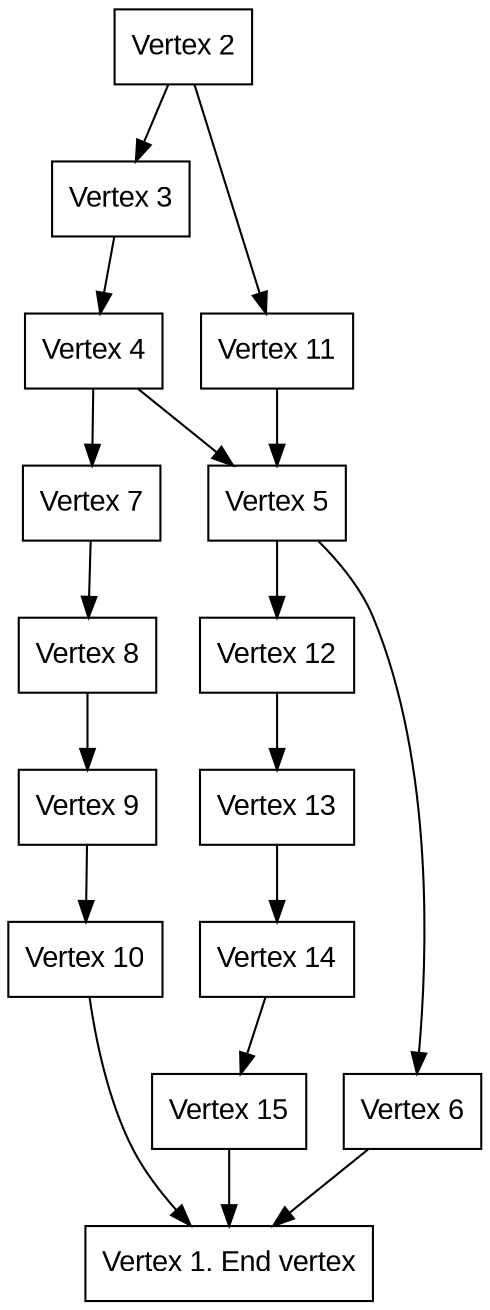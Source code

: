 digraph  D {

node [shape=record fontname=Arial];

2 [label="Vertex 2"]
3 [label="Vertex 3"]
11 [label="Vertex 11"]
4 [label="Vertex 4"]
5 [label="Vertex 5"]
7 [label="Vertex 7"]
6 [label="Vertex 6"]
12 [label="Vertex 12"]
8 [label="Vertex 8"]
13 [label="Vertex 13"]
9 [label="Vertex 9"]
14 [label="Vertex 14"]
10 [label="Vertex 10"]
15 [label="Vertex 15"]
1 [label="Vertex 1. End vertex"]


2 -> 3, 11
3 -> 4
11 -> 5
4 -> 5, 7
5 -> 6, 12
7 -> 8
6 -> 1
12 -> 13
8 -> 9
13 -> 14
9 -> 10
14 -> 15
10 -> 1
15 -> 1


}